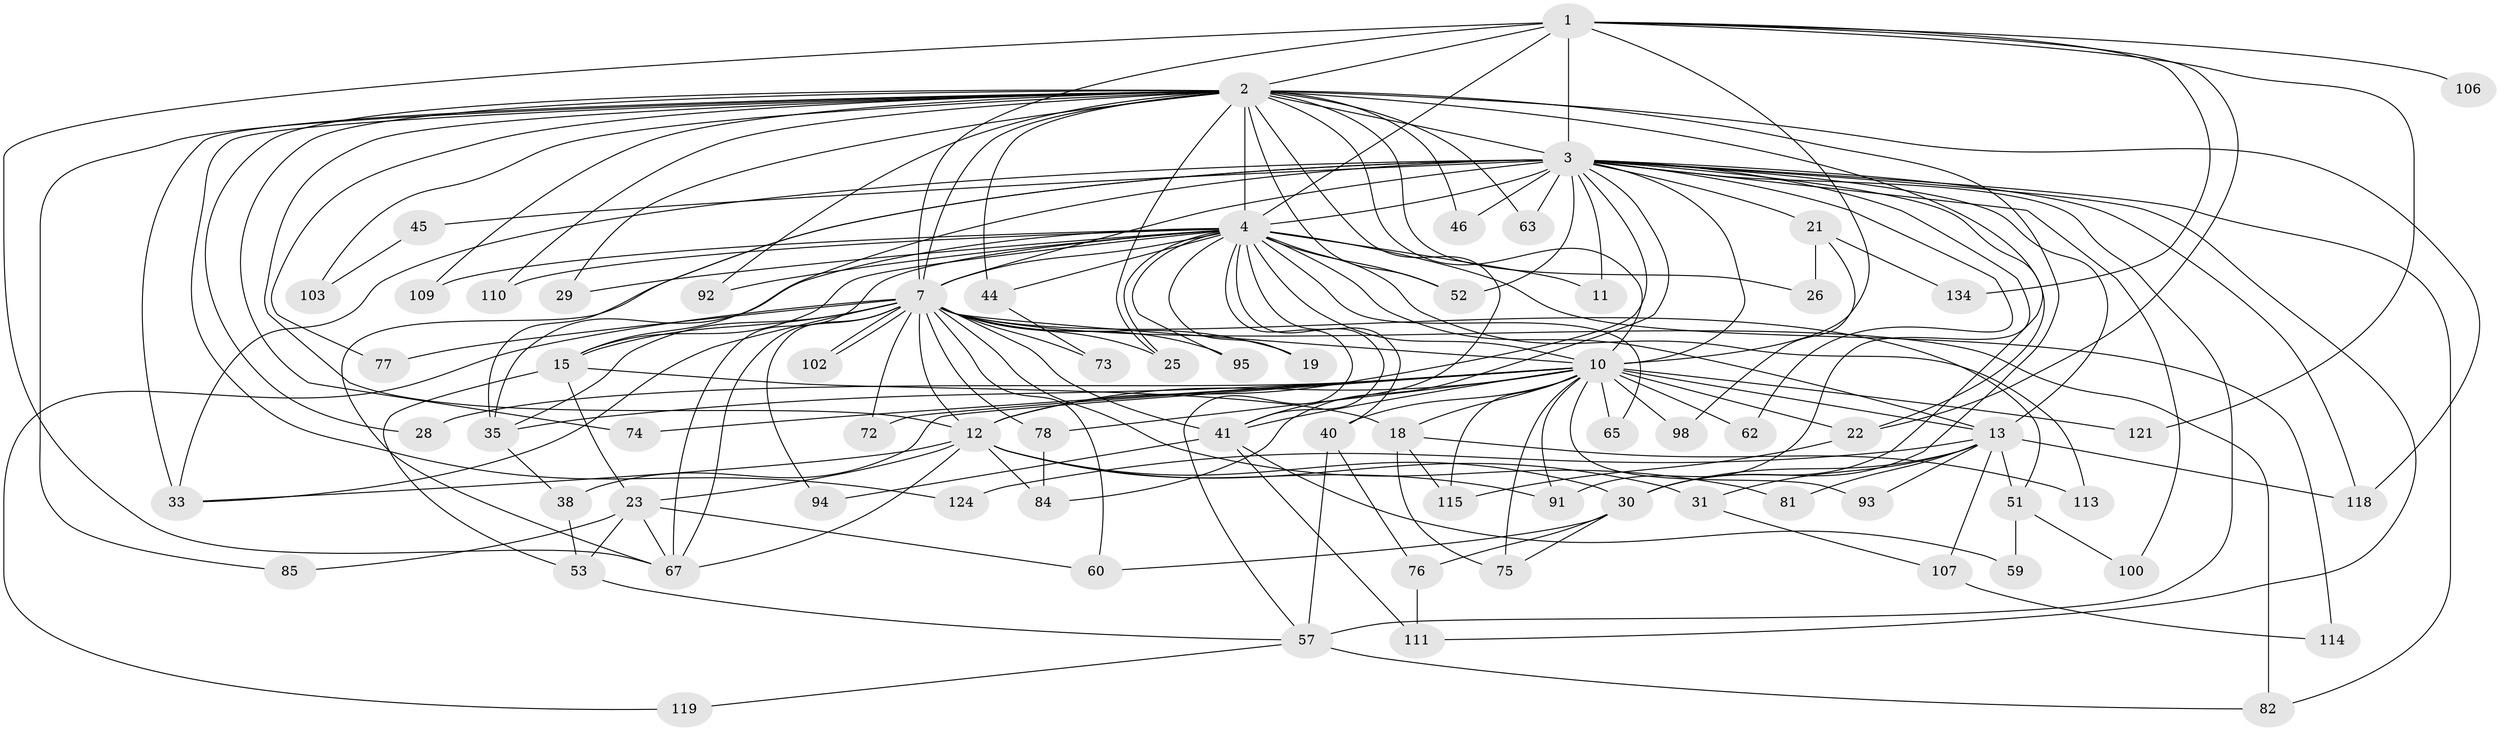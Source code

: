 // original degree distribution, {16: 0.013888888888888888, 13: 0.006944444444444444, 15: 0.006944444444444444, 23: 0.006944444444444444, 30: 0.013888888888888888, 36: 0.006944444444444444, 18: 0.006944444444444444, 21: 0.006944444444444444, 2: 0.4791666666666667, 6: 0.034722222222222224, 12: 0.006944444444444444, 3: 0.2013888888888889, 7: 0.013888888888888888, 10: 0.006944444444444444, 5: 0.0625, 4: 0.125}
// Generated by graph-tools (version 1.1) at 2025/14/03/09/25 04:14:06]
// undirected, 72 vertices, 174 edges
graph export_dot {
graph [start="1"]
  node [color=gray90,style=filled];
  1 [super="+50"];
  2 [super="+36+6"];
  3 [super="+122+9+8+56"];
  4 [super="+123+68+126+17+5"];
  7 [super="+39"];
  10 [super="+37+32+20+14+83"];
  11;
  12 [super="+16"];
  13;
  15;
  18;
  19;
  21;
  22;
  23;
  25 [super="+80"];
  26;
  28;
  29;
  30 [super="+34"];
  31 [super="+143"];
  33 [super="+133"];
  35 [super="+112"];
  38 [super="+104+42"];
  40 [super="+70"];
  41 [super="+55"];
  44;
  45;
  46;
  51;
  52;
  53 [super="+131"];
  57 [super="+88+69"];
  59;
  60;
  62;
  63;
  65;
  67 [super="+120+71"];
  72;
  73;
  74;
  75 [super="+108"];
  76;
  77;
  78 [super="+144"];
  81;
  82;
  84;
  85;
  91 [super="+99"];
  92;
  93;
  94;
  95;
  98;
  100;
  102;
  103;
  106;
  107;
  109;
  110;
  111;
  113;
  114;
  115 [super="+117"];
  118;
  119;
  121;
  124;
  134;
  1 -- 2 [weight=2];
  1 -- 3 [weight=3];
  1 -- 4 [weight=3];
  1 -- 7 [weight=3];
  1 -- 10 [weight=2];
  1 -- 22;
  1 -- 106 [weight=2];
  1 -- 134;
  1 -- 121;
  1 -- 67;
  2 -- 3 [weight=8];
  2 -- 4 [weight=8];
  2 -- 7 [weight=2];
  2 -- 10 [weight=3];
  2 -- 30 [weight=3];
  2 -- 74;
  2 -- 12;
  2 -- 77;
  2 -- 85;
  2 -- 22;
  2 -- 25;
  2 -- 26;
  2 -- 28;
  2 -- 29;
  2 -- 92;
  2 -- 33;
  2 -- 103;
  2 -- 41;
  2 -- 44;
  2 -- 109;
  2 -- 46;
  2 -- 110;
  2 -- 52;
  2 -- 118;
  2 -- 124;
  2 -- 63;
  3 -- 4 [weight=6];
  3 -- 7 [weight=6];
  3 -- 10 [weight=3];
  3 -- 21 [weight=2];
  3 -- 45 [weight=2];
  3 -- 91;
  3 -- 118;
  3 -- 82;
  3 -- 67 [weight=2];
  3 -- 11;
  3 -- 12;
  3 -- 13;
  3 -- 15 [weight=2];
  3 -- 33;
  3 -- 57 [weight=3];
  3 -- 62;
  3 -- 63;
  3 -- 35;
  3 -- 100;
  3 -- 46 [weight=2];
  3 -- 111;
  3 -- 52;
  3 -- 84;
  3 -- 30;
  4 -- 7 [weight=3];
  4 -- 10 [weight=3];
  4 -- 11;
  4 -- 15;
  4 -- 19;
  4 -- 25;
  4 -- 40;
  4 -- 44;
  4 -- 65;
  4 -- 114;
  4 -- 52;
  4 -- 109;
  4 -- 57;
  4 -- 41;
  4 -- 113;
  4 -- 95;
  4 -- 35;
  4 -- 67;
  4 -- 13 [weight=2];
  4 -- 110;
  4 -- 92;
  4 -- 29;
  7 -- 10 [weight=4];
  7 -- 12;
  7 -- 19;
  7 -- 41;
  7 -- 51;
  7 -- 67 [weight=2];
  7 -- 72;
  7 -- 73;
  7 -- 77;
  7 -- 78;
  7 -- 81;
  7 -- 95;
  7 -- 102;
  7 -- 102;
  7 -- 119;
  7 -- 25;
  7 -- 35;
  7 -- 33;
  7 -- 82;
  7 -- 60;
  7 -- 94;
  7 -- 15;
  10 -- 18;
  10 -- 22;
  10 -- 28;
  10 -- 35;
  10 -- 38 [weight=3];
  10 -- 65;
  10 -- 72;
  10 -- 75;
  10 -- 78;
  10 -- 93;
  10 -- 121;
  10 -- 40 [weight=2];
  10 -- 41 [weight=2];
  10 -- 74;
  10 -- 13;
  10 -- 91;
  10 -- 115;
  10 -- 98;
  10 -- 62;
  10 -- 12 [weight=3];
  12 -- 33;
  12 -- 67;
  12 -- 84;
  12 -- 23;
  12 -- 31 [weight=2];
  12 -- 91;
  12 -- 30 [weight=3];
  13 -- 31;
  13 -- 51;
  13 -- 81;
  13 -- 93;
  13 -- 107;
  13 -- 118;
  13 -- 124;
  13 -- 30;
  15 -- 18;
  15 -- 23;
  15 -- 53;
  18 -- 113;
  18 -- 115;
  18 -- 75;
  21 -- 26;
  21 -- 98;
  21 -- 134;
  22 -- 115;
  23 -- 53;
  23 -- 60;
  23 -- 67;
  23 -- 85;
  30 -- 60;
  30 -- 75;
  30 -- 76;
  31 -- 107;
  35 -- 38;
  38 -- 53;
  40 -- 76;
  40 -- 57;
  41 -- 59;
  41 -- 111;
  41 -- 94;
  44 -- 73;
  45 -- 103;
  51 -- 59;
  51 -- 100;
  53 -- 57;
  57 -- 82;
  57 -- 119;
  76 -- 111;
  78 -- 84;
  107 -- 114;
}
